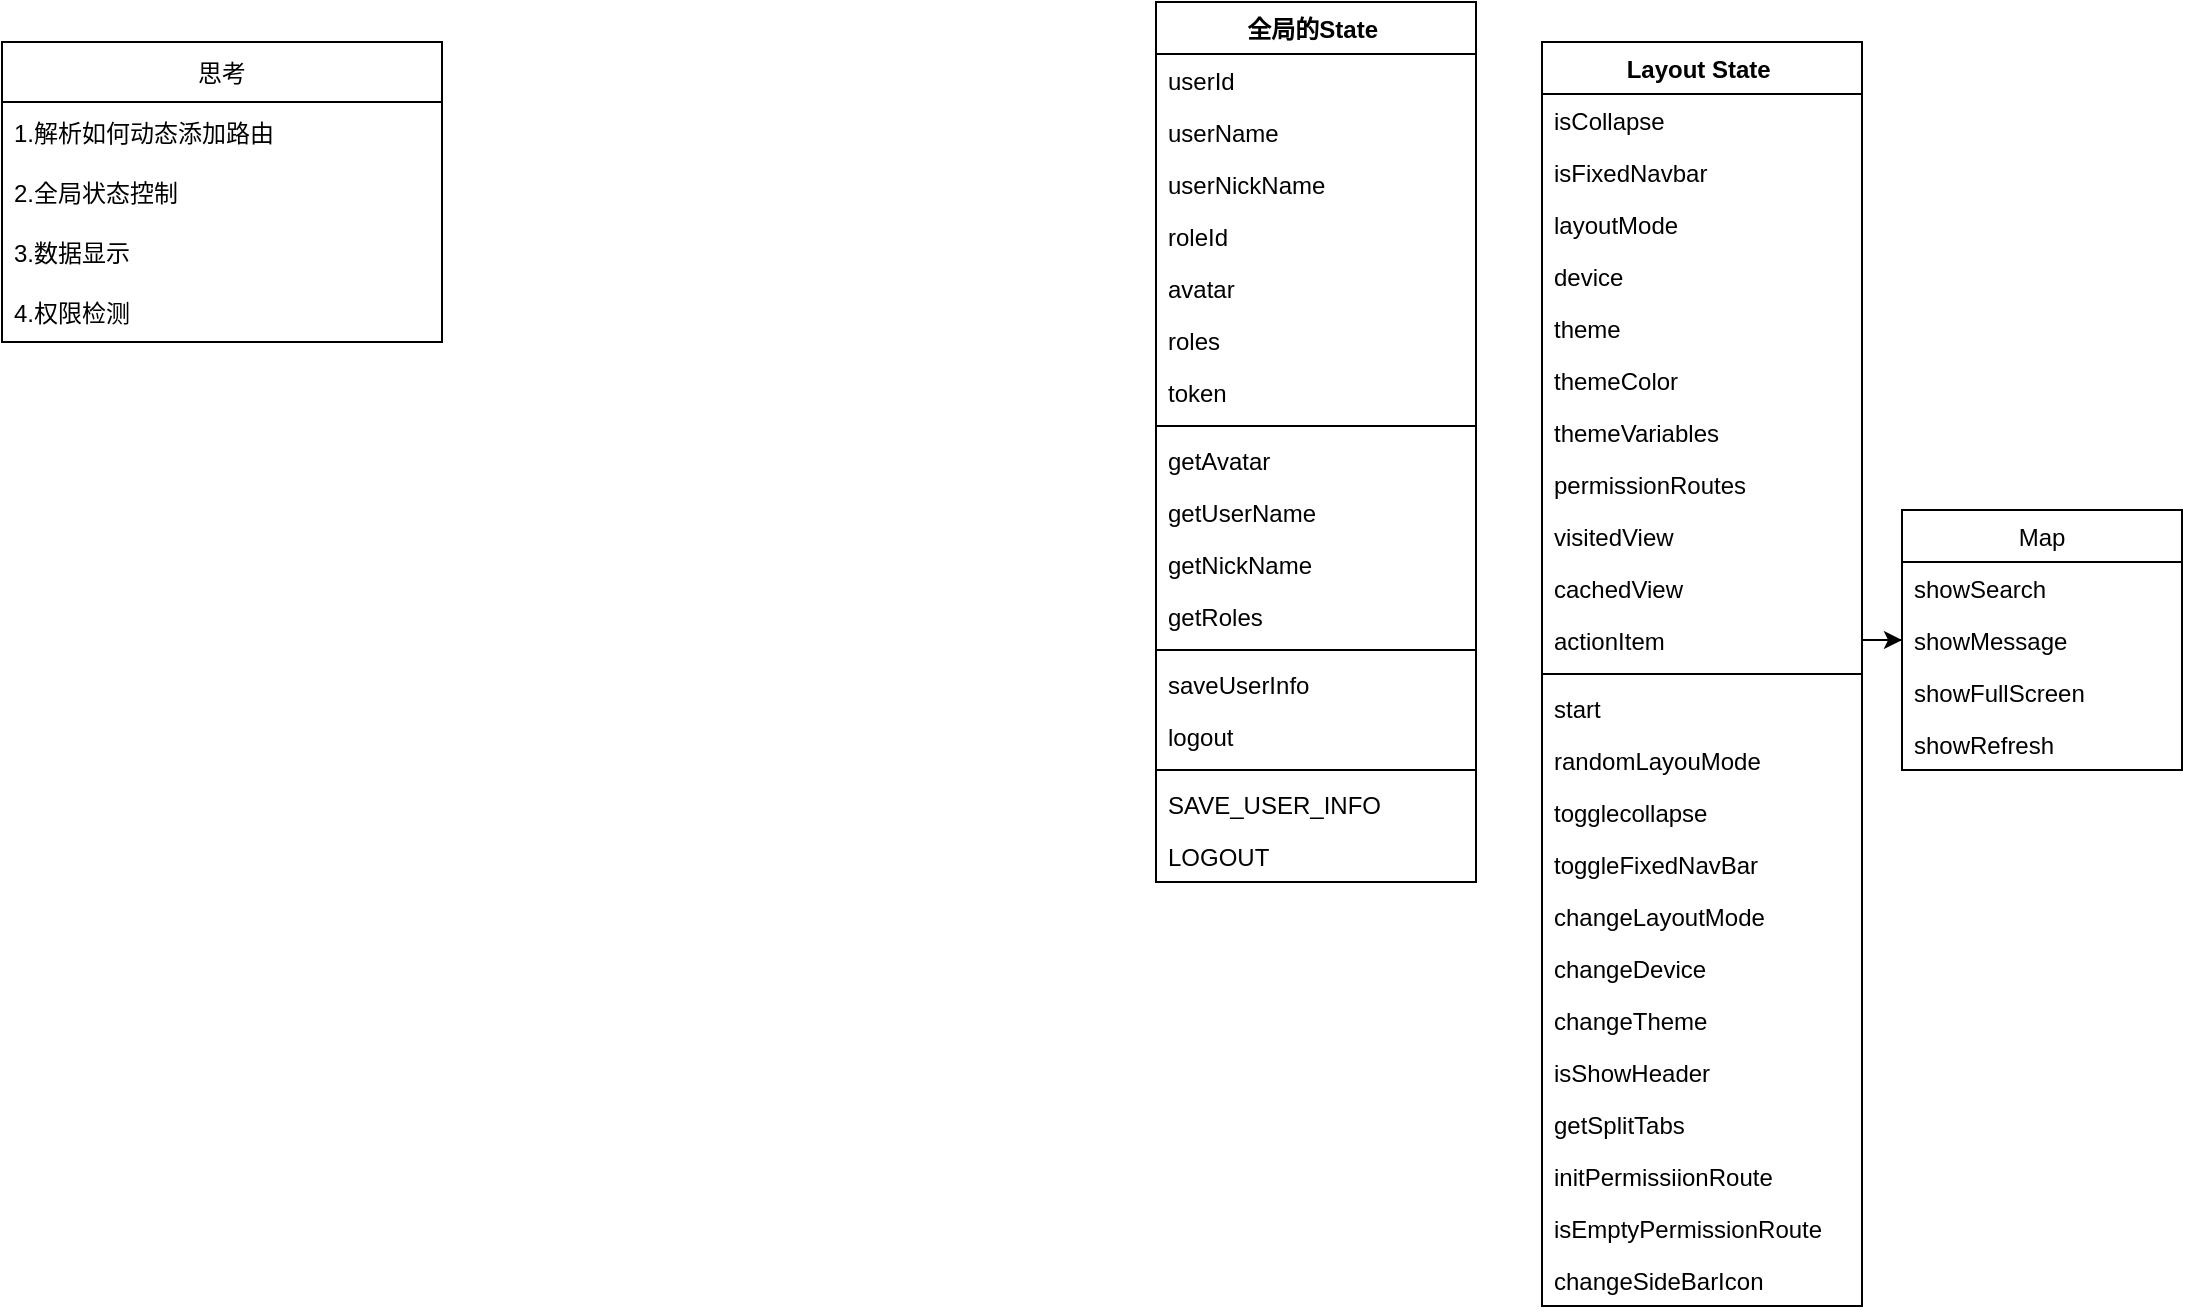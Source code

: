 <mxfile version="20.2.5" type="device"><diagram id="216jeUWPcy95fSdseiKl" name="第 1 页"><mxGraphModel dx="529" dy="609" grid="1" gridSize="10" guides="1" tooltips="1" connect="1" arrows="1" fold="1" page="1" pageScale="1" pageWidth="827" pageHeight="1169" math="0" shadow="0"><root><mxCell id="0"/><mxCell id="1" parent="0"/><mxCell id="RKQwfK8LsggRTxQ-LkR3-3" value="思考" style="swimlane;fontStyle=0;childLayout=stackLayout;horizontal=1;startSize=30;horizontalStack=0;resizeParent=1;resizeParentMax=0;resizeLast=0;collapsible=1;marginBottom=0;" parent="1" vertex="1"><mxGeometry x="90" y="60" width="220" height="150" as="geometry"/></mxCell><mxCell id="RKQwfK8LsggRTxQ-LkR3-4" value="1.解析如何动态添加路由" style="text;strokeColor=none;fillColor=none;align=left;verticalAlign=middle;spacingLeft=4;spacingRight=4;overflow=hidden;points=[[0,0.5],[1,0.5]];portConstraint=eastwest;rotatable=0;" parent="RKQwfK8LsggRTxQ-LkR3-3" vertex="1"><mxGeometry y="30" width="220" height="30" as="geometry"/></mxCell><mxCell id="RKQwfK8LsggRTxQ-LkR3-5" value="2.全局状态控制" style="text;strokeColor=none;fillColor=none;align=left;verticalAlign=middle;spacingLeft=4;spacingRight=4;overflow=hidden;points=[[0,0.5],[1,0.5]];portConstraint=eastwest;rotatable=0;" parent="RKQwfK8LsggRTxQ-LkR3-3" vertex="1"><mxGeometry y="60" width="220" height="30" as="geometry"/></mxCell><mxCell id="RKQwfK8LsggRTxQ-LkR3-6" value="3.数据显示" style="text;strokeColor=none;fillColor=none;align=left;verticalAlign=middle;spacingLeft=4;spacingRight=4;overflow=hidden;points=[[0,0.5],[1,0.5]];portConstraint=eastwest;rotatable=0;" parent="RKQwfK8LsggRTxQ-LkR3-3" vertex="1"><mxGeometry y="90" width="220" height="30" as="geometry"/></mxCell><mxCell id="RKQwfK8LsggRTxQ-LkR3-7" value="4.权限检测" style="text;strokeColor=none;fillColor=none;align=left;verticalAlign=middle;spacingLeft=4;spacingRight=4;overflow=hidden;points=[[0,0.5],[1,0.5]];portConstraint=eastwest;rotatable=0;" parent="RKQwfK8LsggRTxQ-LkR3-3" vertex="1"><mxGeometry y="120" width="220" height="30" as="geometry"/></mxCell><mxCell id="mMXaMe79vtaSuvWX6Ws7-1" value="Layout State " style="swimlane;fontStyle=1;align=center;verticalAlign=top;childLayout=stackLayout;horizontal=1;startSize=26;horizontalStack=0;resizeParent=1;resizeParentMax=0;resizeLast=0;collapsible=1;marginBottom=0;" vertex="1" parent="1"><mxGeometry x="860" y="60" width="160" height="632" as="geometry"/></mxCell><mxCell id="mMXaMe79vtaSuvWX6Ws7-2" value="isCollapse" style="text;strokeColor=none;fillColor=none;align=left;verticalAlign=top;spacingLeft=4;spacingRight=4;overflow=hidden;rotatable=0;points=[[0,0.5],[1,0.5]];portConstraint=eastwest;" vertex="1" parent="mMXaMe79vtaSuvWX6Ws7-1"><mxGeometry y="26" width="160" height="26" as="geometry"/></mxCell><mxCell id="mMXaMe79vtaSuvWX6Ws7-5" value="isFixedNavbar&#10;" style="text;strokeColor=none;fillColor=none;align=left;verticalAlign=top;spacingLeft=4;spacingRight=4;overflow=hidden;rotatable=0;points=[[0,0.5],[1,0.5]];portConstraint=eastwest;" vertex="1" parent="mMXaMe79vtaSuvWX6Ws7-1"><mxGeometry y="52" width="160" height="26" as="geometry"/></mxCell><mxCell id="mMXaMe79vtaSuvWX6Ws7-6" value="layoutMode" style="text;strokeColor=none;fillColor=none;align=left;verticalAlign=top;spacingLeft=4;spacingRight=4;overflow=hidden;rotatable=0;points=[[0,0.5],[1,0.5]];portConstraint=eastwest;" vertex="1" parent="mMXaMe79vtaSuvWX6Ws7-1"><mxGeometry y="78" width="160" height="26" as="geometry"/></mxCell><mxCell id="mMXaMe79vtaSuvWX6Ws7-7" value="device" style="text;strokeColor=none;fillColor=none;align=left;verticalAlign=top;spacingLeft=4;spacingRight=4;overflow=hidden;rotatable=0;points=[[0,0.5],[1,0.5]];portConstraint=eastwest;" vertex="1" parent="mMXaMe79vtaSuvWX6Ws7-1"><mxGeometry y="104" width="160" height="26" as="geometry"/></mxCell><mxCell id="mMXaMe79vtaSuvWX6Ws7-8" value="theme" style="text;strokeColor=none;fillColor=none;align=left;verticalAlign=top;spacingLeft=4;spacingRight=4;overflow=hidden;rotatable=0;points=[[0,0.5],[1,0.5]];portConstraint=eastwest;" vertex="1" parent="mMXaMe79vtaSuvWX6Ws7-1"><mxGeometry y="130" width="160" height="26" as="geometry"/></mxCell><mxCell id="mMXaMe79vtaSuvWX6Ws7-9" value="themeColor" style="text;strokeColor=none;fillColor=none;align=left;verticalAlign=top;spacingLeft=4;spacingRight=4;overflow=hidden;rotatable=0;points=[[0,0.5],[1,0.5]];portConstraint=eastwest;" vertex="1" parent="mMXaMe79vtaSuvWX6Ws7-1"><mxGeometry y="156" width="160" height="26" as="geometry"/></mxCell><mxCell id="mMXaMe79vtaSuvWX6Ws7-10" value="themeVariables" style="text;strokeColor=none;fillColor=none;align=left;verticalAlign=top;spacingLeft=4;spacingRight=4;overflow=hidden;rotatable=0;points=[[0,0.5],[1,0.5]];portConstraint=eastwest;" vertex="1" parent="mMXaMe79vtaSuvWX6Ws7-1"><mxGeometry y="182" width="160" height="26" as="geometry"/></mxCell><mxCell id="mMXaMe79vtaSuvWX6Ws7-41" value="permissionRoutes" style="text;strokeColor=none;fillColor=none;align=left;verticalAlign=top;spacingLeft=4;spacingRight=4;overflow=hidden;rotatable=0;points=[[0,0.5],[1,0.5]];portConstraint=eastwest;" vertex="1" parent="mMXaMe79vtaSuvWX6Ws7-1"><mxGeometry y="208" width="160" height="26" as="geometry"/></mxCell><mxCell id="mMXaMe79vtaSuvWX6Ws7-42" value="visitedView&#10;" style="text;strokeColor=none;fillColor=none;align=left;verticalAlign=top;spacingLeft=4;spacingRight=4;overflow=hidden;rotatable=0;points=[[0,0.5],[1,0.5]];portConstraint=eastwest;" vertex="1" parent="mMXaMe79vtaSuvWX6Ws7-1"><mxGeometry y="234" width="160" height="26" as="geometry"/></mxCell><mxCell id="mMXaMe79vtaSuvWX6Ws7-43" value="cachedView" style="text;strokeColor=none;fillColor=none;align=left;verticalAlign=top;spacingLeft=4;spacingRight=4;overflow=hidden;rotatable=0;points=[[0,0.5],[1,0.5]];portConstraint=eastwest;" vertex="1" parent="mMXaMe79vtaSuvWX6Ws7-1"><mxGeometry y="260" width="160" height="26" as="geometry"/></mxCell><mxCell id="mMXaMe79vtaSuvWX6Ws7-44" value="actionItem" style="text;strokeColor=none;fillColor=none;align=left;verticalAlign=top;spacingLeft=4;spacingRight=4;overflow=hidden;rotatable=0;points=[[0,0.5],[1,0.5]];portConstraint=eastwest;" vertex="1" parent="mMXaMe79vtaSuvWX6Ws7-1"><mxGeometry y="286" width="160" height="26" as="geometry"/></mxCell><mxCell id="mMXaMe79vtaSuvWX6Ws7-3" value="" style="line;strokeWidth=1;fillColor=none;align=left;verticalAlign=middle;spacingTop=-1;spacingLeft=3;spacingRight=3;rotatable=0;labelPosition=right;points=[];portConstraint=eastwest;" vertex="1" parent="mMXaMe79vtaSuvWX6Ws7-1"><mxGeometry y="312" width="160" height="8" as="geometry"/></mxCell><mxCell id="mMXaMe79vtaSuvWX6Ws7-54" value="start" style="text;strokeColor=none;fillColor=none;align=left;verticalAlign=top;spacingLeft=4;spacingRight=4;overflow=hidden;rotatable=0;points=[[0,0.5],[1,0.5]];portConstraint=eastwest;" vertex="1" parent="mMXaMe79vtaSuvWX6Ws7-1"><mxGeometry y="320" width="160" height="26" as="geometry"/></mxCell><mxCell id="mMXaMe79vtaSuvWX6Ws7-55" value="randomLayouMode" style="text;strokeColor=none;fillColor=none;align=left;verticalAlign=top;spacingLeft=4;spacingRight=4;overflow=hidden;rotatable=0;points=[[0,0.5],[1,0.5]];portConstraint=eastwest;" vertex="1" parent="mMXaMe79vtaSuvWX6Ws7-1"><mxGeometry y="346" width="160" height="26" as="geometry"/></mxCell><mxCell id="mMXaMe79vtaSuvWX6Ws7-56" value="togglecollapse&#10;" style="text;strokeColor=none;fillColor=none;align=left;verticalAlign=top;spacingLeft=4;spacingRight=4;overflow=hidden;rotatable=0;points=[[0,0.5],[1,0.5]];portConstraint=eastwest;" vertex="1" parent="mMXaMe79vtaSuvWX6Ws7-1"><mxGeometry y="372" width="160" height="26" as="geometry"/></mxCell><mxCell id="mMXaMe79vtaSuvWX6Ws7-57" value="toggleFixedNavBar" style="text;strokeColor=none;fillColor=none;align=left;verticalAlign=top;spacingLeft=4;spacingRight=4;overflow=hidden;rotatable=0;points=[[0,0.5],[1,0.5]];portConstraint=eastwest;" vertex="1" parent="mMXaMe79vtaSuvWX6Ws7-1"><mxGeometry y="398" width="160" height="26" as="geometry"/></mxCell><mxCell id="mMXaMe79vtaSuvWX6Ws7-58" value="changeLayoutMode" style="text;strokeColor=none;fillColor=none;align=left;verticalAlign=top;spacingLeft=4;spacingRight=4;overflow=hidden;rotatable=0;points=[[0,0.5],[1,0.5]];portConstraint=eastwest;" vertex="1" parent="mMXaMe79vtaSuvWX6Ws7-1"><mxGeometry y="424" width="160" height="26" as="geometry"/></mxCell><mxCell id="mMXaMe79vtaSuvWX6Ws7-59" value="changeDevice" style="text;strokeColor=none;fillColor=none;align=left;verticalAlign=top;spacingLeft=4;spacingRight=4;overflow=hidden;rotatable=0;points=[[0,0.5],[1,0.5]];portConstraint=eastwest;" vertex="1" parent="mMXaMe79vtaSuvWX6Ws7-1"><mxGeometry y="450" width="160" height="26" as="geometry"/></mxCell><mxCell id="mMXaMe79vtaSuvWX6Ws7-60" value="changeTheme" style="text;strokeColor=none;fillColor=none;align=left;verticalAlign=top;spacingLeft=4;spacingRight=4;overflow=hidden;rotatable=0;points=[[0,0.5],[1,0.5]];portConstraint=eastwest;" vertex="1" parent="mMXaMe79vtaSuvWX6Ws7-1"><mxGeometry y="476" width="160" height="26" as="geometry"/></mxCell><mxCell id="mMXaMe79vtaSuvWX6Ws7-61" value="isShowHeader" style="text;strokeColor=none;fillColor=none;align=left;verticalAlign=top;spacingLeft=4;spacingRight=4;overflow=hidden;rotatable=0;points=[[0,0.5],[1,0.5]];portConstraint=eastwest;" vertex="1" parent="mMXaMe79vtaSuvWX6Ws7-1"><mxGeometry y="502" width="160" height="26" as="geometry"/></mxCell><mxCell id="mMXaMe79vtaSuvWX6Ws7-62" value="getSplitTabs" style="text;strokeColor=none;fillColor=none;align=left;verticalAlign=top;spacingLeft=4;spacingRight=4;overflow=hidden;rotatable=0;points=[[0,0.5],[1,0.5]];portConstraint=eastwest;" vertex="1" parent="mMXaMe79vtaSuvWX6Ws7-1"><mxGeometry y="528" width="160" height="26" as="geometry"/></mxCell><mxCell id="mMXaMe79vtaSuvWX6Ws7-63" value="initPermissiionRoute" style="text;strokeColor=none;fillColor=none;align=left;verticalAlign=top;spacingLeft=4;spacingRight=4;overflow=hidden;rotatable=0;points=[[0,0.5],[1,0.5]];portConstraint=eastwest;" vertex="1" parent="mMXaMe79vtaSuvWX6Ws7-1"><mxGeometry y="554" width="160" height="26" as="geometry"/></mxCell><mxCell id="mMXaMe79vtaSuvWX6Ws7-64" value="isEmptyPermissionRoute&#10;" style="text;strokeColor=none;fillColor=none;align=left;verticalAlign=top;spacingLeft=4;spacingRight=4;overflow=hidden;rotatable=0;points=[[0,0.5],[1,0.5]];portConstraint=eastwest;" vertex="1" parent="mMXaMe79vtaSuvWX6Ws7-1"><mxGeometry y="580" width="160" height="26" as="geometry"/></mxCell><mxCell id="mMXaMe79vtaSuvWX6Ws7-65" value="changeSideBarIcon" style="text;strokeColor=none;fillColor=none;align=left;verticalAlign=top;spacingLeft=4;spacingRight=4;overflow=hidden;rotatable=0;points=[[0,0.5],[1,0.5]];portConstraint=eastwest;" vertex="1" parent="mMXaMe79vtaSuvWX6Ws7-1"><mxGeometry y="606" width="160" height="26" as="geometry"/></mxCell><mxCell id="mMXaMe79vtaSuvWX6Ws7-22" value="全局的State " style="swimlane;fontStyle=1;align=center;verticalAlign=top;childLayout=stackLayout;horizontal=1;startSize=26;horizontalStack=0;resizeParent=1;resizeParentMax=0;resizeLast=0;collapsible=1;marginBottom=0;" vertex="1" parent="1"><mxGeometry x="667" y="40" width="160" height="440" as="geometry"/></mxCell><mxCell id="mMXaMe79vtaSuvWX6Ws7-23" value="userId" style="text;strokeColor=none;fillColor=none;align=left;verticalAlign=top;spacingLeft=4;spacingRight=4;overflow=hidden;rotatable=0;points=[[0,0.5],[1,0.5]];portConstraint=eastwest;" vertex="1" parent="mMXaMe79vtaSuvWX6Ws7-22"><mxGeometry y="26" width="160" height="26" as="geometry"/></mxCell><mxCell id="mMXaMe79vtaSuvWX6Ws7-24" value="userName" style="text;strokeColor=none;fillColor=none;align=left;verticalAlign=top;spacingLeft=4;spacingRight=4;overflow=hidden;rotatable=0;points=[[0,0.5],[1,0.5]];portConstraint=eastwest;" vertex="1" parent="mMXaMe79vtaSuvWX6Ws7-22"><mxGeometry y="52" width="160" height="26" as="geometry"/></mxCell><mxCell id="mMXaMe79vtaSuvWX6Ws7-25" value="userNickName" style="text;strokeColor=none;fillColor=none;align=left;verticalAlign=top;spacingLeft=4;spacingRight=4;overflow=hidden;rotatable=0;points=[[0,0.5],[1,0.5]];portConstraint=eastwest;" vertex="1" parent="mMXaMe79vtaSuvWX6Ws7-22"><mxGeometry y="78" width="160" height="26" as="geometry"/></mxCell><mxCell id="mMXaMe79vtaSuvWX6Ws7-26" value="roleId" style="text;strokeColor=none;fillColor=none;align=left;verticalAlign=top;spacingLeft=4;spacingRight=4;overflow=hidden;rotatable=0;points=[[0,0.5],[1,0.5]];portConstraint=eastwest;" vertex="1" parent="mMXaMe79vtaSuvWX6Ws7-22"><mxGeometry y="104" width="160" height="26" as="geometry"/></mxCell><mxCell id="mMXaMe79vtaSuvWX6Ws7-27" value="avatar" style="text;strokeColor=none;fillColor=none;align=left;verticalAlign=top;spacingLeft=4;spacingRight=4;overflow=hidden;rotatable=0;points=[[0,0.5],[1,0.5]];portConstraint=eastwest;" vertex="1" parent="mMXaMe79vtaSuvWX6Ws7-22"><mxGeometry y="130" width="160" height="26" as="geometry"/></mxCell><mxCell id="mMXaMe79vtaSuvWX6Ws7-28" value="roles" style="text;strokeColor=none;fillColor=none;align=left;verticalAlign=top;spacingLeft=4;spacingRight=4;overflow=hidden;rotatable=0;points=[[0,0.5],[1,0.5]];portConstraint=eastwest;" vertex="1" parent="mMXaMe79vtaSuvWX6Ws7-22"><mxGeometry y="156" width="160" height="26" as="geometry"/></mxCell><mxCell id="mMXaMe79vtaSuvWX6Ws7-29" value="token" style="text;strokeColor=none;fillColor=none;align=left;verticalAlign=top;spacingLeft=4;spacingRight=4;overflow=hidden;rotatable=0;points=[[0,0.5],[1,0.5]];portConstraint=eastwest;" vertex="1" parent="mMXaMe79vtaSuvWX6Ws7-22"><mxGeometry y="182" width="160" height="26" as="geometry"/></mxCell><mxCell id="mMXaMe79vtaSuvWX6Ws7-30" value="" style="line;strokeWidth=1;fillColor=none;align=left;verticalAlign=middle;spacingTop=-1;spacingLeft=3;spacingRight=3;rotatable=0;labelPosition=right;points=[];portConstraint=eastwest;" vertex="1" parent="mMXaMe79vtaSuvWX6Ws7-22"><mxGeometry y="208" width="160" height="8" as="geometry"/></mxCell><mxCell id="mMXaMe79vtaSuvWX6Ws7-31" value="getAvatar&#10;" style="text;strokeColor=none;fillColor=none;align=left;verticalAlign=top;spacingLeft=4;spacingRight=4;overflow=hidden;rotatable=0;points=[[0,0.5],[1,0.5]];portConstraint=eastwest;" vertex="1" parent="mMXaMe79vtaSuvWX6Ws7-22"><mxGeometry y="216" width="160" height="26" as="geometry"/></mxCell><mxCell id="mMXaMe79vtaSuvWX6Ws7-32" value="getUserName&#10;" style="text;strokeColor=none;fillColor=none;align=left;verticalAlign=top;spacingLeft=4;spacingRight=4;overflow=hidden;rotatable=0;points=[[0,0.5],[1,0.5]];portConstraint=eastwest;" vertex="1" parent="mMXaMe79vtaSuvWX6Ws7-22"><mxGeometry y="242" width="160" height="26" as="geometry"/></mxCell><mxCell id="mMXaMe79vtaSuvWX6Ws7-33" value="getNickName" style="text;strokeColor=none;fillColor=none;align=left;verticalAlign=top;spacingLeft=4;spacingRight=4;overflow=hidden;rotatable=0;points=[[0,0.5],[1,0.5]];portConstraint=eastwest;" vertex="1" parent="mMXaMe79vtaSuvWX6Ws7-22"><mxGeometry y="268" width="160" height="26" as="geometry"/></mxCell><mxCell id="mMXaMe79vtaSuvWX6Ws7-34" value="getRoles" style="text;strokeColor=none;fillColor=none;align=left;verticalAlign=top;spacingLeft=4;spacingRight=4;overflow=hidden;rotatable=0;points=[[0,0.5],[1,0.5]];portConstraint=eastwest;" vertex="1" parent="mMXaMe79vtaSuvWX6Ws7-22"><mxGeometry y="294" width="160" height="26" as="geometry"/></mxCell><mxCell id="mMXaMe79vtaSuvWX6Ws7-35" value="" style="line;strokeWidth=1;fillColor=none;align=left;verticalAlign=middle;spacingTop=-1;spacingLeft=3;spacingRight=3;rotatable=0;labelPosition=right;points=[];portConstraint=eastwest;" vertex="1" parent="mMXaMe79vtaSuvWX6Ws7-22"><mxGeometry y="320" width="160" height="8" as="geometry"/></mxCell><mxCell id="mMXaMe79vtaSuvWX6Ws7-36" value="saveUserInfo" style="text;strokeColor=none;fillColor=none;align=left;verticalAlign=top;spacingLeft=4;spacingRight=4;overflow=hidden;rotatable=0;points=[[0,0.5],[1,0.5]];portConstraint=eastwest;" vertex="1" parent="mMXaMe79vtaSuvWX6Ws7-22"><mxGeometry y="328" width="160" height="26" as="geometry"/></mxCell><mxCell id="mMXaMe79vtaSuvWX6Ws7-37" value="logout" style="text;strokeColor=none;fillColor=none;align=left;verticalAlign=top;spacingLeft=4;spacingRight=4;overflow=hidden;rotatable=0;points=[[0,0.5],[1,0.5]];portConstraint=eastwest;" vertex="1" parent="mMXaMe79vtaSuvWX6Ws7-22"><mxGeometry y="354" width="160" height="26" as="geometry"/></mxCell><mxCell id="mMXaMe79vtaSuvWX6Ws7-38" value="" style="line;strokeWidth=1;fillColor=none;align=left;verticalAlign=middle;spacingTop=-1;spacingLeft=3;spacingRight=3;rotatable=0;labelPosition=right;points=[];portConstraint=eastwest;" vertex="1" parent="mMXaMe79vtaSuvWX6Ws7-22"><mxGeometry y="380" width="160" height="8" as="geometry"/></mxCell><mxCell id="mMXaMe79vtaSuvWX6Ws7-39" value="SAVE_USER_INFO" style="text;strokeColor=none;fillColor=none;align=left;verticalAlign=top;spacingLeft=4;spacingRight=4;overflow=hidden;rotatable=0;points=[[0,0.5],[1,0.5]];portConstraint=eastwest;" vertex="1" parent="mMXaMe79vtaSuvWX6Ws7-22"><mxGeometry y="388" width="160" height="26" as="geometry"/></mxCell><mxCell id="mMXaMe79vtaSuvWX6Ws7-40" value="LOGOUT" style="text;strokeColor=none;fillColor=none;align=left;verticalAlign=top;spacingLeft=4;spacingRight=4;overflow=hidden;rotatable=0;points=[[0,0.5],[1,0.5]];portConstraint=eastwest;" vertex="1" parent="mMXaMe79vtaSuvWX6Ws7-22"><mxGeometry y="414" width="160" height="26" as="geometry"/></mxCell><mxCell id="mMXaMe79vtaSuvWX6Ws7-45" value="Map" style="swimlane;fontStyle=0;childLayout=stackLayout;horizontal=1;startSize=26;fillColor=none;horizontalStack=0;resizeParent=1;resizeParentMax=0;resizeLast=0;collapsible=1;marginBottom=0;" vertex="1" parent="1"><mxGeometry x="1040" y="294" width="140" height="130" as="geometry"/></mxCell><mxCell id="mMXaMe79vtaSuvWX6Ws7-46" value="showSearch" style="text;strokeColor=none;fillColor=none;align=left;verticalAlign=top;spacingLeft=4;spacingRight=4;overflow=hidden;rotatable=0;points=[[0,0.5],[1,0.5]];portConstraint=eastwest;" vertex="1" parent="mMXaMe79vtaSuvWX6Ws7-45"><mxGeometry y="26" width="140" height="26" as="geometry"/></mxCell><mxCell id="mMXaMe79vtaSuvWX6Ws7-47" value="showMessage" style="text;strokeColor=none;fillColor=none;align=left;verticalAlign=top;spacingLeft=4;spacingRight=4;overflow=hidden;rotatable=0;points=[[0,0.5],[1,0.5]];portConstraint=eastwest;" vertex="1" parent="mMXaMe79vtaSuvWX6Ws7-45"><mxGeometry y="52" width="140" height="26" as="geometry"/></mxCell><mxCell id="mMXaMe79vtaSuvWX6Ws7-48" value="showFullScreen" style="text;strokeColor=none;fillColor=none;align=left;verticalAlign=top;spacingLeft=4;spacingRight=4;overflow=hidden;rotatable=0;points=[[0,0.5],[1,0.5]];portConstraint=eastwest;" vertex="1" parent="mMXaMe79vtaSuvWX6Ws7-45"><mxGeometry y="78" width="140" height="26" as="geometry"/></mxCell><mxCell id="mMXaMe79vtaSuvWX6Ws7-51" value="showRefresh" style="text;strokeColor=none;fillColor=none;align=left;verticalAlign=top;spacingLeft=4;spacingRight=4;overflow=hidden;rotatable=0;points=[[0,0.5],[1,0.5]];portConstraint=eastwest;" vertex="1" parent="mMXaMe79vtaSuvWX6Ws7-45"><mxGeometry y="104" width="140" height="26" as="geometry"/></mxCell><mxCell id="mMXaMe79vtaSuvWX6Ws7-52" style="edgeStyle=orthogonalEdgeStyle;rounded=0;orthogonalLoop=1;jettySize=auto;html=1;" edge="1" parent="1" source="mMXaMe79vtaSuvWX6Ws7-44" target="mMXaMe79vtaSuvWX6Ws7-45"><mxGeometry relative="1" as="geometry"/></mxCell></root></mxGraphModel></diagram></mxfile>